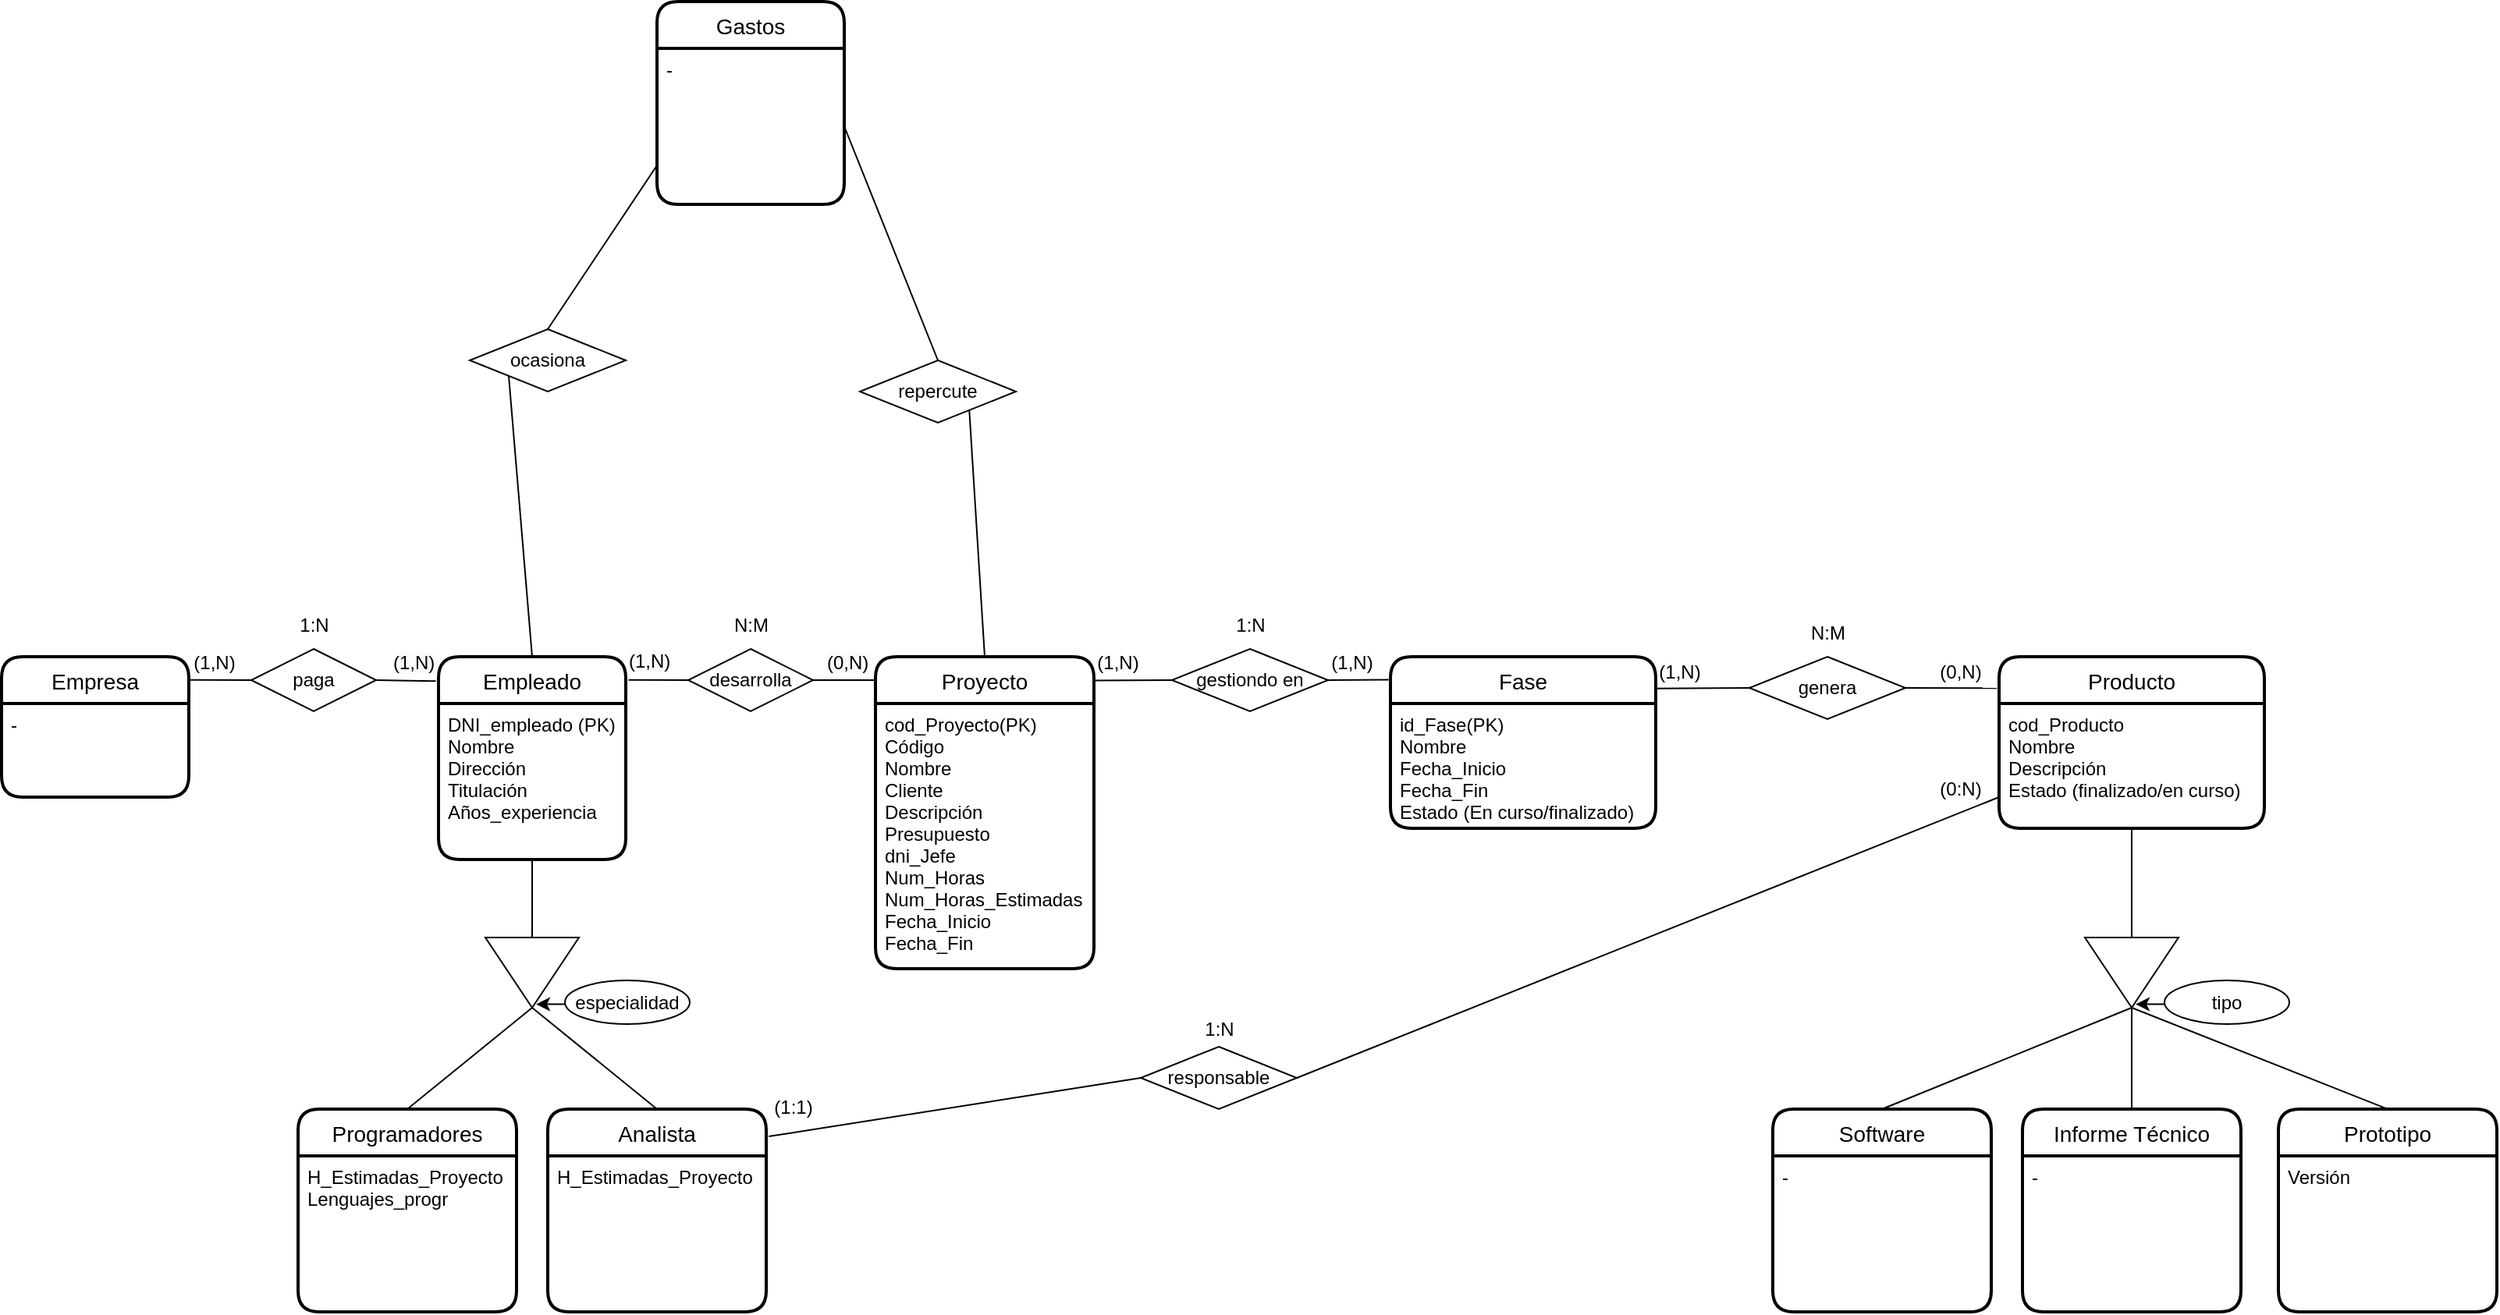 <mxfile version="22.1.18" type="device">
  <diagram id="k8IpTYmz-kyzaLdKlD21" name="Página-1">
    <mxGraphModel dx="679" dy="2674" grid="1" gridSize="10" guides="1" tooltips="1" connect="1" arrows="1" fold="1" page="1" pageScale="1" pageWidth="900" pageHeight="2000" math="0" shadow="0">
      <root>
        <mxCell id="0" />
        <mxCell id="1" parent="0" />
        <mxCell id="8LdN6Ip3QQwT2Gwx7VTm-14" value="Empresa" style="swimlane;childLayout=stackLayout;horizontal=1;startSize=30;horizontalStack=0;rounded=1;fontSize=14;fontStyle=0;strokeWidth=2;resizeParent=0;resizeLast=1;shadow=0;dashed=0;align=center;" parent="1" vertex="1">
          <mxGeometry x="40" y="120" width="120" height="90" as="geometry">
            <mxRectangle x="40" y="120" width="120" height="30" as="alternateBounds" />
          </mxGeometry>
        </mxCell>
        <mxCell id="8LdN6Ip3QQwT2Gwx7VTm-15" value="-" style="align=left;strokeColor=none;fillColor=none;spacingLeft=4;fontSize=12;verticalAlign=top;resizable=0;rotatable=0;part=1;fontStyle=0" parent="8LdN6Ip3QQwT2Gwx7VTm-14" vertex="1">
          <mxGeometry y="30" width="120" height="60" as="geometry" />
        </mxCell>
        <mxCell id="8LdN6Ip3QQwT2Gwx7VTm-16" value="desarrolla" style="shape=rhombus;perimeter=rhombusPerimeter;whiteSpace=wrap;html=1;align=center;" parent="1" vertex="1">
          <mxGeometry x="480" y="115" width="80" height="40" as="geometry" />
        </mxCell>
        <mxCell id="8LdN6Ip3QQwT2Gwx7VTm-17" value="Proyecto" style="swimlane;childLayout=stackLayout;horizontal=1;startSize=30;horizontalStack=0;rounded=1;fontSize=14;fontStyle=0;strokeWidth=2;resizeParent=0;resizeLast=1;shadow=0;dashed=0;align=center;" parent="1" vertex="1">
          <mxGeometry x="600" y="120" width="140" height="200" as="geometry">
            <mxRectangle x="600" y="120" width="120" height="30" as="alternateBounds" />
          </mxGeometry>
        </mxCell>
        <mxCell id="8LdN6Ip3QQwT2Gwx7VTm-18" value="cod_Proyecto(PK)&#xa;Código&#xa;Nombre&#xa;Cliente&#xa;Descripción&#xa;Presupuesto&#xa;dni_Jefe&#xa;Num_Horas&#xa;Num_Horas_Estimadas&#xa;Fecha_Inicio&#xa;Fecha_Fin" style="align=left;strokeColor=none;fillColor=none;spacingLeft=4;fontSize=12;verticalAlign=top;resizable=0;rotatable=0;part=1;fontStyle=0" parent="8LdN6Ip3QQwT2Gwx7VTm-17" vertex="1">
          <mxGeometry y="30" width="140" height="170" as="geometry" />
        </mxCell>
        <mxCell id="8LdN6Ip3QQwT2Gwx7VTm-19" value="gestiondo en" style="shape=rhombus;perimeter=rhombusPerimeter;whiteSpace=wrap;html=1;align=center;" parent="1" vertex="1">
          <mxGeometry x="790" y="115" width="100" height="40" as="geometry" />
        </mxCell>
        <mxCell id="8LdN6Ip3QQwT2Gwx7VTm-20" value="Fase" style="swimlane;childLayout=stackLayout;horizontal=1;startSize=30;horizontalStack=0;rounded=1;fontSize=14;fontStyle=0;strokeWidth=2;resizeParent=0;resizeLast=1;shadow=0;dashed=0;align=center;" parent="1" vertex="1">
          <mxGeometry x="930" y="120" width="170" height="110" as="geometry">
            <mxRectangle x="930" y="120" width="120" height="30" as="alternateBounds" />
          </mxGeometry>
        </mxCell>
        <mxCell id="8LdN6Ip3QQwT2Gwx7VTm-21" value="id_Fase(PK)&#xa;Nombre&#xa;Fecha_Inicio&#xa;Fecha_Fin&#xa;Estado (En curso/finalizado)" style="align=left;strokeColor=none;fillColor=none;spacingLeft=4;fontSize=12;verticalAlign=top;resizable=0;rotatable=0;part=1;fontStyle=0" parent="8LdN6Ip3QQwT2Gwx7VTm-20" vertex="1">
          <mxGeometry y="30" width="170" height="80" as="geometry" />
        </mxCell>
        <mxCell id="8LdN6Ip3QQwT2Gwx7VTm-22" value="Empleado" style="swimlane;childLayout=stackLayout;horizontal=1;startSize=30;horizontalStack=0;rounded=1;fontSize=14;fontStyle=0;strokeWidth=2;resizeParent=0;resizeLast=1;shadow=0;dashed=0;align=center;" parent="1" vertex="1">
          <mxGeometry x="320" y="120" width="120" height="130" as="geometry">
            <mxRectangle x="320" y="120" width="120" height="30" as="alternateBounds" />
          </mxGeometry>
        </mxCell>
        <mxCell id="8LdN6Ip3QQwT2Gwx7VTm-23" value="DNI_empleado (PK)&#xa;Nombre&#xa;Dirección&#xa;Titulación&#xa;Años_experiencia&#xa;" style="align=left;strokeColor=none;fillColor=none;spacingLeft=4;fontSize=12;verticalAlign=top;resizable=0;rotatable=0;part=1;fontStyle=0" parent="8LdN6Ip3QQwT2Gwx7VTm-22" vertex="1">
          <mxGeometry y="30" width="120" height="100" as="geometry" />
        </mxCell>
        <mxCell id="8LdN6Ip3QQwT2Gwx7VTm-24" value="paga" style="shape=rhombus;perimeter=rhombusPerimeter;whiteSpace=wrap;html=1;align=center;" parent="1" vertex="1">
          <mxGeometry x="200" y="115" width="80" height="40" as="geometry" />
        </mxCell>
        <mxCell id="8LdN6Ip3QQwT2Gwx7VTm-25" value="Analista" style="swimlane;childLayout=stackLayout;horizontal=1;startSize=30;horizontalStack=0;rounded=1;fontSize=14;fontStyle=0;strokeWidth=2;resizeParent=0;resizeLast=1;shadow=0;dashed=0;align=center;" parent="1" vertex="1">
          <mxGeometry x="390" y="410" width="140" height="130" as="geometry">
            <mxRectangle x="390" y="410" width="140" height="30" as="alternateBounds" />
          </mxGeometry>
        </mxCell>
        <mxCell id="8LdN6Ip3QQwT2Gwx7VTm-26" value="H_Estimadas_Proyecto" style="align=left;strokeColor=none;fillColor=none;spacingLeft=4;fontSize=12;verticalAlign=top;resizable=0;rotatable=0;part=1;fontStyle=0" parent="8LdN6Ip3QQwT2Gwx7VTm-25" vertex="1">
          <mxGeometry y="30" width="140" height="100" as="geometry" />
        </mxCell>
        <mxCell id="8LdN6Ip3QQwT2Gwx7VTm-27" value="" style="triangle;whiteSpace=wrap;html=1;rotation=90;" parent="1" vertex="1">
          <mxGeometry x="357.5" y="292.5" width="45" height="60" as="geometry" />
        </mxCell>
        <mxCell id="8LdN6Ip3QQwT2Gwx7VTm-30" value="Programadores" style="swimlane;childLayout=stackLayout;horizontal=1;startSize=30;horizontalStack=0;rounded=1;fontSize=14;fontStyle=0;strokeWidth=2;resizeParent=0;resizeLast=1;shadow=0;dashed=0;align=center;" parent="1" vertex="1">
          <mxGeometry x="230" y="410" width="140" height="130" as="geometry">
            <mxRectangle x="230" y="410" width="140" height="30" as="alternateBounds" />
          </mxGeometry>
        </mxCell>
        <mxCell id="8LdN6Ip3QQwT2Gwx7VTm-31" value="H_Estimadas_Proyecto&#xa;Lenguajes_progr" style="align=left;strokeColor=none;fillColor=none;spacingLeft=4;fontSize=12;verticalAlign=top;resizable=0;rotatable=0;part=1;fontStyle=0" parent="8LdN6Ip3QQwT2Gwx7VTm-30" vertex="1">
          <mxGeometry y="30" width="140" height="100" as="geometry" />
        </mxCell>
        <mxCell id="8LdN6Ip3QQwT2Gwx7VTm-32" value="" style="endArrow=none;html=1;entryX=1;entryY=0.5;entryDx=0;entryDy=0;exitX=0.5;exitY=0;exitDx=0;exitDy=0;" parent="1" source="8LdN6Ip3QQwT2Gwx7VTm-30" target="8LdN6Ip3QQwT2Gwx7VTm-27" edge="1">
          <mxGeometry width="50" height="50" relative="1" as="geometry">
            <mxPoint x="320" y="400" as="sourcePoint" />
            <mxPoint x="370" y="350" as="targetPoint" />
          </mxGeometry>
        </mxCell>
        <mxCell id="8LdN6Ip3QQwT2Gwx7VTm-33" value="" style="endArrow=none;html=1;entryX=1;entryY=0.5;entryDx=0;entryDy=0;exitX=0.5;exitY=0;exitDx=0;exitDy=0;" parent="1" source="8LdN6Ip3QQwT2Gwx7VTm-25" target="8LdN6Ip3QQwT2Gwx7VTm-27" edge="1">
          <mxGeometry width="50" height="50" relative="1" as="geometry">
            <mxPoint x="235" y="420.0" as="sourcePoint" />
            <mxPoint x="390" y="355.0" as="targetPoint" />
          </mxGeometry>
        </mxCell>
        <mxCell id="8LdN6Ip3QQwT2Gwx7VTm-35" value="" style="endArrow=none;html=1;entryX=0.5;entryY=1;entryDx=0;entryDy=0;" parent="1" target="8LdN6Ip3QQwT2Gwx7VTm-23" edge="1">
          <mxGeometry width="50" height="50" relative="1" as="geometry">
            <mxPoint x="380" y="300" as="sourcePoint" />
            <mxPoint x="390" y="355.0" as="targetPoint" />
          </mxGeometry>
        </mxCell>
        <mxCell id="8LdN6Ip3QQwT2Gwx7VTm-36" value="" style="endArrow=none;html=1;exitX=0;exitY=0.5;exitDx=0;exitDy=0;entryX=1.009;entryY=0.165;entryDx=0;entryDy=0;entryPerimeter=0;" parent="1" source="8LdN6Ip3QQwT2Gwx7VTm-24" target="8LdN6Ip3QQwT2Gwx7VTm-14" edge="1">
          <mxGeometry width="50" height="50" relative="1" as="geometry">
            <mxPoint x="390" y="310.0" as="sourcePoint" />
            <mxPoint x="180" y="150" as="targetPoint" />
          </mxGeometry>
        </mxCell>
        <mxCell id="8LdN6Ip3QQwT2Gwx7VTm-37" value="" style="endArrow=none;html=1;exitX=-0.014;exitY=0.12;exitDx=0;exitDy=0;entryX=1;entryY=0.5;entryDx=0;entryDy=0;exitPerimeter=0;" parent="1" source="8LdN6Ip3QQwT2Gwx7VTm-22" target="8LdN6Ip3QQwT2Gwx7VTm-24" edge="1">
          <mxGeometry width="50" height="50" relative="1" as="geometry">
            <mxPoint x="210" y="145" as="sourcePoint" />
            <mxPoint x="171.08" y="144.85" as="targetPoint" />
          </mxGeometry>
        </mxCell>
        <mxCell id="8LdN6Ip3QQwT2Gwx7VTm-38" value="" style="endArrow=none;html=1;exitX=0;exitY=0.5;exitDx=0;exitDy=0;entryX=1.015;entryY=0.114;entryDx=0;entryDy=0;entryPerimeter=0;" parent="1" source="8LdN6Ip3QQwT2Gwx7VTm-16" target="8LdN6Ip3QQwT2Gwx7VTm-22" edge="1">
          <mxGeometry width="50" height="50" relative="1" as="geometry">
            <mxPoint x="328.32" y="145.6" as="sourcePoint" />
            <mxPoint x="290" y="145" as="targetPoint" />
          </mxGeometry>
        </mxCell>
        <mxCell id="8LdN6Ip3QQwT2Gwx7VTm-39" value="" style="endArrow=none;html=1;entryX=1;entryY=0.5;entryDx=0;entryDy=0;exitX=0;exitY=0.075;exitDx=0;exitDy=0;exitPerimeter=0;" parent="1" source="8LdN6Ip3QQwT2Gwx7VTm-17" target="8LdN6Ip3QQwT2Gwx7VTm-16" edge="1">
          <mxGeometry width="50" height="50" relative="1" as="geometry">
            <mxPoint x="580" y="150" as="sourcePoint" />
            <mxPoint x="451.8" y="144.82" as="targetPoint" />
          </mxGeometry>
        </mxCell>
        <mxCell id="8LdN6Ip3QQwT2Gwx7VTm-40" value="" style="endArrow=none;html=1;entryX=1.001;entryY=0.076;entryDx=0;entryDy=0;exitX=0;exitY=0.5;exitDx=0;exitDy=0;entryPerimeter=0;" parent="1" source="8LdN6Ip3QQwT2Gwx7VTm-19" target="8LdN6Ip3QQwT2Gwx7VTm-17" edge="1">
          <mxGeometry width="50" height="50" relative="1" as="geometry">
            <mxPoint x="610" y="145" as="sourcePoint" />
            <mxPoint x="570" y="145" as="targetPoint" />
          </mxGeometry>
        </mxCell>
        <mxCell id="8LdN6Ip3QQwT2Gwx7VTm-41" value="" style="endArrow=none;html=1;entryX=-0.007;entryY=0.134;entryDx=0;entryDy=0;exitX=1;exitY=0.5;exitDx=0;exitDy=0;entryPerimeter=0;" parent="1" source="8LdN6Ip3QQwT2Gwx7VTm-19" target="8LdN6Ip3QQwT2Gwx7VTm-20" edge="1">
          <mxGeometry width="50" height="50" relative="1" as="geometry">
            <mxPoint x="800" y="145" as="sourcePoint" />
            <mxPoint x="780.14" y="145.2" as="targetPoint" />
          </mxGeometry>
        </mxCell>
        <mxCell id="Db1gikmjJNznluE9aE0J-1" value="1:N" style="text;html=1;align=center;verticalAlign=middle;resizable=0;points=[];autosize=1;strokeColor=none;fillColor=none;" vertex="1" parent="1">
          <mxGeometry x="820" y="85" width="40" height="30" as="geometry" />
        </mxCell>
        <mxCell id="Db1gikmjJNznluE9aE0J-2" value="1:N" style="text;html=1;align=center;verticalAlign=middle;resizable=0;points=[];autosize=1;strokeColor=none;fillColor=none;" vertex="1" parent="1">
          <mxGeometry x="220" y="85" width="40" height="30" as="geometry" />
        </mxCell>
        <mxCell id="Db1gikmjJNznluE9aE0J-3" value="N:M" style="text;html=1;align=center;verticalAlign=middle;resizable=0;points=[];autosize=1;strokeColor=none;fillColor=none;" vertex="1" parent="1">
          <mxGeometry x="495" y="85" width="50" height="30" as="geometry" />
        </mxCell>
        <mxCell id="Db1gikmjJNznluE9aE0J-4" value="(1,N)" style="text;html=1;align=center;verticalAlign=middle;resizable=0;points=[];autosize=1;strokeColor=none;fillColor=none;" vertex="1" parent="1">
          <mxGeometry x="151" y="109" width="50" height="30" as="geometry" />
        </mxCell>
        <mxCell id="Db1gikmjJNznluE9aE0J-5" value="&lt;span style=&quot;color: rgb(0, 0, 0); font-family: Helvetica; font-size: 12px; font-style: normal; font-variant-ligatures: normal; font-variant-caps: normal; font-weight: 400; letter-spacing: normal; orphans: 2; text-align: center; text-indent: 0px; text-transform: none; widows: 2; word-spacing: 0px; -webkit-text-stroke-width: 0px; background-color: rgb(251, 251, 251); text-decoration-thickness: initial; text-decoration-style: initial; text-decoration-color: initial; float: none; display: inline !important;&quot;&gt;(1,N)&lt;/span&gt;" style="text;whiteSpace=wrap;html=1;" vertex="1" parent="1">
          <mxGeometry x="289" y="110" width="31" height="40" as="geometry" />
        </mxCell>
        <mxCell id="Db1gikmjJNznluE9aE0J-6" value="&lt;span style=&quot;color: rgb(0, 0, 0); font-family: Helvetica; font-size: 12px; font-style: normal; font-variant-ligatures: normal; font-variant-caps: normal; font-weight: 400; letter-spacing: normal; orphans: 2; text-align: center; text-indent: 0px; text-transform: none; widows: 2; word-spacing: 0px; -webkit-text-stroke-width: 0px; background-color: rgb(251, 251, 251); text-decoration-thickness: initial; text-decoration-style: initial; text-decoration-color: initial; float: none; display: inline !important;&quot;&gt;(1,N)&lt;/span&gt;" style="text;whiteSpace=wrap;html=1;" vertex="1" parent="1">
          <mxGeometry x="440" y="109" width="60" height="40" as="geometry" />
        </mxCell>
        <mxCell id="Db1gikmjJNznluE9aE0J-7" value="&lt;span style=&quot;color: rgb(0, 0, 0); font-family: Helvetica; font-size: 12px; font-style: normal; font-variant-ligatures: normal; font-variant-caps: normal; font-weight: 400; letter-spacing: normal; orphans: 2; text-align: center; text-indent: 0px; text-transform: none; widows: 2; word-spacing: 0px; -webkit-text-stroke-width: 0px; background-color: rgb(251, 251, 251); text-decoration-thickness: initial; text-decoration-style: initial; text-decoration-color: initial; float: none; display: inline !important;&quot;&gt;(0,N)&lt;/span&gt;" style="text;whiteSpace=wrap;html=1;" vertex="1" parent="1">
          <mxGeometry x="567" y="110" width="33" height="20" as="geometry" />
        </mxCell>
        <mxCell id="Db1gikmjJNznluE9aE0J-8" value="(1,N)" style="text;html=1;align=center;verticalAlign=middle;resizable=0;points=[];autosize=1;strokeColor=none;fillColor=none;" vertex="1" parent="1">
          <mxGeometry x="730" y="109" width="50" height="30" as="geometry" />
        </mxCell>
        <mxCell id="Db1gikmjJNznluE9aE0J-10" value="(1,N)" style="text;html=1;align=center;verticalAlign=middle;resizable=0;points=[];autosize=1;strokeColor=none;fillColor=none;" vertex="1" parent="1">
          <mxGeometry x="880" y="109" width="50" height="30" as="geometry" />
        </mxCell>
        <mxCell id="Db1gikmjJNznluE9aE0J-12" style="edgeStyle=orthogonalEdgeStyle;rounded=0;orthogonalLoop=1;jettySize=auto;html=1;entryX=0.951;entryY=0.458;entryDx=0;entryDy=0;entryPerimeter=0;" edge="1" parent="1" target="8LdN6Ip3QQwT2Gwx7VTm-27">
          <mxGeometry relative="1" as="geometry">
            <mxPoint x="390" y="344.0" as="targetPoint" />
            <mxPoint x="450" y="332.5" as="sourcePoint" />
            <Array as="points">
              <mxPoint x="450" y="340" />
              <mxPoint x="430" y="340" />
              <mxPoint x="430" y="343" />
            </Array>
          </mxGeometry>
        </mxCell>
        <mxCell id="Db1gikmjJNznluE9aE0J-11" value="especialidad" style="ellipse;whiteSpace=wrap;html=1;" vertex="1" parent="1">
          <mxGeometry x="401" y="327.5" width="80" height="28" as="geometry" />
        </mxCell>
        <mxCell id="Db1gikmjJNznluE9aE0J-13" value="genera" style="shape=rhombus;perimeter=rhombusPerimeter;whiteSpace=wrap;html=1;align=center;" vertex="1" parent="1">
          <mxGeometry x="1160" y="120" width="100" height="40" as="geometry" />
        </mxCell>
        <mxCell id="Db1gikmjJNznluE9aE0J-14" value="Producto" style="swimlane;childLayout=stackLayout;horizontal=1;startSize=30;horizontalStack=0;rounded=1;fontSize=14;fontStyle=0;strokeWidth=2;resizeParent=0;resizeLast=1;shadow=0;dashed=0;align=center;" vertex="1" parent="1">
          <mxGeometry x="1320" y="120" width="170" height="110" as="geometry">
            <mxRectangle x="1320" y="120" width="170" height="30" as="alternateBounds" />
          </mxGeometry>
        </mxCell>
        <mxCell id="Db1gikmjJNznluE9aE0J-15" value="cod_Producto&#xa;Nombre&#xa;Descripción&#xa;Estado (finalizado/en curso)" style="align=left;strokeColor=none;fillColor=none;spacingLeft=4;fontSize=12;verticalAlign=top;resizable=0;rotatable=0;part=1;fontStyle=0" vertex="1" parent="Db1gikmjJNznluE9aE0J-14">
          <mxGeometry y="30" width="170" height="80" as="geometry" />
        </mxCell>
        <mxCell id="Db1gikmjJNznluE9aE0J-16" value="N:M" style="text;html=1;align=center;verticalAlign=middle;resizable=0;points=[];autosize=1;strokeColor=none;fillColor=none;" vertex="1" parent="1">
          <mxGeometry x="1185" y="90" width="50" height="30" as="geometry" />
        </mxCell>
        <mxCell id="Db1gikmjJNznluE9aE0J-17" value="(1,N)" style="text;html=1;align=center;verticalAlign=middle;resizable=0;points=[];autosize=1;strokeColor=none;fillColor=none;" vertex="1" parent="1">
          <mxGeometry x="1090" y="115" width="50" height="30" as="geometry" />
        </mxCell>
        <mxCell id="Db1gikmjJNznluE9aE0J-19" value="" style="endArrow=none;html=1;entryX=0;entryY=0.5;entryDx=0;entryDy=0;exitX=0.995;exitY=0.185;exitDx=0;exitDy=0;exitPerimeter=0;" edge="1" parent="1" source="8LdN6Ip3QQwT2Gwx7VTm-20" target="Db1gikmjJNznluE9aE0J-13">
          <mxGeometry width="50" height="50" relative="1" as="geometry">
            <mxPoint x="1110" y="150" as="sourcePoint" />
            <mxPoint x="750" y="145" as="targetPoint" />
          </mxGeometry>
        </mxCell>
        <mxCell id="Db1gikmjJNznluE9aE0J-20" value="" style="endArrow=none;html=1;exitX=1;exitY=0.5;exitDx=0;exitDy=0;entryX=0.972;entryY=0.838;entryDx=0;entryDy=0;entryPerimeter=0;" edge="1" parent="1" source="Db1gikmjJNznluE9aE0J-13" target="Db1gikmjJNznluE9aE0J-21">
          <mxGeometry width="50" height="50" relative="1" as="geometry">
            <mxPoint x="1230.556" y="170" as="sourcePoint" />
            <mxPoint x="1310" y="140" as="targetPoint" />
          </mxGeometry>
        </mxCell>
        <mxCell id="Db1gikmjJNznluE9aE0J-21" value="(0,N)" style="text;html=1;align=center;verticalAlign=middle;resizable=0;points=[];autosize=1;strokeColor=none;fillColor=none;" vertex="1" parent="1">
          <mxGeometry x="1270" y="115" width="50" height="30" as="geometry" />
        </mxCell>
        <mxCell id="Db1gikmjJNznluE9aE0J-24" value="Informe Técnico" style="swimlane;childLayout=stackLayout;horizontal=1;startSize=30;horizontalStack=0;rounded=1;fontSize=14;fontStyle=0;strokeWidth=2;resizeParent=0;resizeLast=1;shadow=0;dashed=0;align=center;" vertex="1" parent="1">
          <mxGeometry x="1335" y="410" width="140" height="130" as="geometry">
            <mxRectangle x="390" y="410" width="140" height="30" as="alternateBounds" />
          </mxGeometry>
        </mxCell>
        <mxCell id="Db1gikmjJNznluE9aE0J-25" value="-" style="align=left;strokeColor=none;fillColor=none;spacingLeft=4;fontSize=12;verticalAlign=top;resizable=0;rotatable=0;part=1;fontStyle=0" vertex="1" parent="Db1gikmjJNznluE9aE0J-24">
          <mxGeometry y="30" width="140" height="100" as="geometry" />
        </mxCell>
        <mxCell id="Db1gikmjJNznluE9aE0J-26" value="" style="triangle;whiteSpace=wrap;html=1;rotation=90;" vertex="1" parent="1">
          <mxGeometry x="1382.5" y="292.5" width="45" height="60" as="geometry" />
        </mxCell>
        <mxCell id="Db1gikmjJNznluE9aE0J-27" value="Software" style="swimlane;childLayout=stackLayout;horizontal=1;startSize=30;horizontalStack=0;rounded=1;fontSize=14;fontStyle=0;strokeWidth=2;resizeParent=0;resizeLast=1;shadow=0;dashed=0;align=center;" vertex="1" parent="1">
          <mxGeometry x="1175" y="410" width="140" height="130" as="geometry">
            <mxRectangle x="230" y="410" width="140" height="30" as="alternateBounds" />
          </mxGeometry>
        </mxCell>
        <mxCell id="Db1gikmjJNznluE9aE0J-28" value="-" style="align=left;strokeColor=none;fillColor=none;spacingLeft=4;fontSize=12;verticalAlign=top;resizable=0;rotatable=0;part=1;fontStyle=0" vertex="1" parent="Db1gikmjJNznluE9aE0J-27">
          <mxGeometry y="30" width="140" height="100" as="geometry" />
        </mxCell>
        <mxCell id="Db1gikmjJNznluE9aE0J-29" value="" style="endArrow=none;html=1;entryX=1;entryY=0.5;entryDx=0;entryDy=0;exitX=0.5;exitY=0;exitDx=0;exitDy=0;" edge="1" parent="1" source="Db1gikmjJNznluE9aE0J-27" target="Db1gikmjJNznluE9aE0J-26">
          <mxGeometry width="50" height="50" relative="1" as="geometry">
            <mxPoint x="1345" y="400" as="sourcePoint" />
            <mxPoint x="1395" y="350" as="targetPoint" />
          </mxGeometry>
        </mxCell>
        <mxCell id="Db1gikmjJNznluE9aE0J-30" value="" style="endArrow=none;html=1;entryX=1;entryY=0.5;entryDx=0;entryDy=0;exitX=0.5;exitY=0;exitDx=0;exitDy=0;" edge="1" parent="1" source="Db1gikmjJNznluE9aE0J-24" target="Db1gikmjJNznluE9aE0J-26">
          <mxGeometry width="50" height="50" relative="1" as="geometry">
            <mxPoint x="1260" y="420.0" as="sourcePoint" />
            <mxPoint x="1415" y="355.0" as="targetPoint" />
          </mxGeometry>
        </mxCell>
        <mxCell id="Db1gikmjJNznluE9aE0J-31" style="edgeStyle=orthogonalEdgeStyle;rounded=0;orthogonalLoop=1;jettySize=auto;html=1;entryX=0.951;entryY=0.458;entryDx=0;entryDy=0;entryPerimeter=0;" edge="1" parent="1" target="Db1gikmjJNznluE9aE0J-26">
          <mxGeometry relative="1" as="geometry">
            <mxPoint x="1415" y="344.0" as="targetPoint" />
            <mxPoint x="1475" y="332.5" as="sourcePoint" />
            <Array as="points">
              <mxPoint x="1475" y="340" />
              <mxPoint x="1455" y="340" />
              <mxPoint x="1455" y="343" />
            </Array>
          </mxGeometry>
        </mxCell>
        <mxCell id="Db1gikmjJNznluE9aE0J-32" value="tipo" style="ellipse;whiteSpace=wrap;html=1;" vertex="1" parent="1">
          <mxGeometry x="1426" y="327.5" width="80" height="28" as="geometry" />
        </mxCell>
        <mxCell id="Db1gikmjJNznluE9aE0J-33" value="" style="endArrow=none;html=1;entryX=0;entryY=0.5;entryDx=0;entryDy=0;exitX=0.5;exitY=1;exitDx=0;exitDy=0;" edge="1" parent="1" source="Db1gikmjJNznluE9aE0J-15" target="Db1gikmjJNznluE9aE0J-26">
          <mxGeometry width="50" height="50" relative="1" as="geometry">
            <mxPoint x="1335" y="420" as="sourcePoint" />
            <mxPoint x="1415" y="355" as="targetPoint" />
          </mxGeometry>
        </mxCell>
        <mxCell id="Db1gikmjJNznluE9aE0J-34" value="Prototipo" style="swimlane;childLayout=stackLayout;horizontal=1;startSize=30;horizontalStack=0;rounded=1;fontSize=14;fontStyle=0;strokeWidth=2;resizeParent=0;resizeLast=1;shadow=0;dashed=0;align=center;" vertex="1" parent="1">
          <mxGeometry x="1499" y="410" width="140" height="130" as="geometry">
            <mxRectangle x="390" y="410" width="140" height="30" as="alternateBounds" />
          </mxGeometry>
        </mxCell>
        <mxCell id="Db1gikmjJNznluE9aE0J-35" value="Versión" style="align=left;strokeColor=none;fillColor=none;spacingLeft=4;fontSize=12;verticalAlign=top;resizable=0;rotatable=0;part=1;fontStyle=0" vertex="1" parent="Db1gikmjJNznluE9aE0J-34">
          <mxGeometry y="30" width="140" height="100" as="geometry" />
        </mxCell>
        <mxCell id="Db1gikmjJNznluE9aE0J-46" value="" style="endArrow=none;html=1;entryX=1;entryY=0.5;entryDx=0;entryDy=0;exitX=0.5;exitY=0;exitDx=0;exitDy=0;" edge="1" parent="1" source="Db1gikmjJNznluE9aE0J-34" target="Db1gikmjJNznluE9aE0J-26">
          <mxGeometry width="50" height="50" relative="1" as="geometry">
            <mxPoint x="1415" y="420" as="sourcePoint" />
            <mxPoint x="1415" y="355" as="targetPoint" />
          </mxGeometry>
        </mxCell>
        <mxCell id="Db1gikmjJNznluE9aE0J-47" value="" style="endArrow=none;html=1;entryX=0;entryY=0.75;entryDx=0;entryDy=0;exitX=1;exitY=0.5;exitDx=0;exitDy=0;" edge="1" parent="1" source="Db1gikmjJNznluE9aE0J-49" target="Db1gikmjJNznluE9aE0J-15">
          <mxGeometry width="50" height="50" relative="1" as="geometry">
            <mxPoint x="840" y="450" as="sourcePoint" />
            <mxPoint x="1425" y="365" as="targetPoint" />
          </mxGeometry>
        </mxCell>
        <mxCell id="Db1gikmjJNznluE9aE0J-49" value="responsable" style="shape=rhombus;perimeter=rhombusPerimeter;whiteSpace=wrap;html=1;align=center;" vertex="1" parent="1">
          <mxGeometry x="770" y="370" width="100" height="40" as="geometry" />
        </mxCell>
        <mxCell id="Db1gikmjJNznluE9aE0J-50" value="" style="endArrow=none;html=1;entryX=0;entryY=0.5;entryDx=0;entryDy=0;exitX=1.011;exitY=0.135;exitDx=0;exitDy=0;exitPerimeter=0;" edge="1" parent="1" source="8LdN6Ip3QQwT2Gwx7VTm-25" target="Db1gikmjJNznluE9aE0J-49">
          <mxGeometry width="50" height="50" relative="1" as="geometry">
            <mxPoint x="880" y="400" as="sourcePoint" />
            <mxPoint x="1330" y="220" as="targetPoint" />
          </mxGeometry>
        </mxCell>
        <mxCell id="Db1gikmjJNznluE9aE0J-51" value="1:N" style="text;html=1;align=center;verticalAlign=middle;resizable=0;points=[];autosize=1;strokeColor=none;fillColor=none;" vertex="1" parent="1">
          <mxGeometry x="800" y="344" width="40" height="30" as="geometry" />
        </mxCell>
        <mxCell id="Db1gikmjJNznluE9aE0J-52" value="(1:1)" style="text;html=1;align=center;verticalAlign=middle;resizable=0;points=[];autosize=1;strokeColor=none;fillColor=none;" vertex="1" parent="1">
          <mxGeometry x="522" y="394" width="50" height="30" as="geometry" />
        </mxCell>
        <mxCell id="Db1gikmjJNznluE9aE0J-53" value="(0:N)" style="text;html=1;align=center;verticalAlign=middle;resizable=0;points=[];autosize=1;strokeColor=none;fillColor=none;" vertex="1" parent="1">
          <mxGeometry x="1270" y="190" width="50" height="30" as="geometry" />
        </mxCell>
        <mxCell id="Db1gikmjJNznluE9aE0J-54" value="ocasiona" style="shape=rhombus;perimeter=rhombusPerimeter;whiteSpace=wrap;html=1;align=center;" vertex="1" parent="1">
          <mxGeometry x="340" y="-90" width="100" height="40" as="geometry" />
        </mxCell>
        <mxCell id="Db1gikmjJNznluE9aE0J-55" value="" style="endArrow=none;html=1;exitX=0.5;exitY=0;exitDx=0;exitDy=0;entryX=0;entryY=1;entryDx=0;entryDy=0;" edge="1" parent="1" source="8LdN6Ip3QQwT2Gwx7VTm-22" target="Db1gikmjJNznluE9aE0J-54">
          <mxGeometry width="50" height="50" relative="1" as="geometry">
            <mxPoint x="390" y="310" as="sourcePoint" />
            <mxPoint x="470" y="20" as="targetPoint" />
          </mxGeometry>
        </mxCell>
        <mxCell id="Db1gikmjJNznluE9aE0J-56" value="" style="endArrow=none;html=1;exitX=0.5;exitY=0;exitDx=0;exitDy=0;" edge="1" parent="1" source="8LdN6Ip3QQwT2Gwx7VTm-17">
          <mxGeometry width="50" height="50" relative="1" as="geometry">
            <mxPoint x="390" y="130" as="sourcePoint" />
            <mxPoint x="660" y="-40" as="targetPoint" />
          </mxGeometry>
        </mxCell>
        <mxCell id="Db1gikmjJNznluE9aE0J-57" value="" style="endArrow=none;html=1;entryX=0.5;entryY=0;entryDx=0;entryDy=0;exitX=0;exitY=0.75;exitDx=0;exitDy=0;" edge="1" parent="1" source="Db1gikmjJNznluE9aE0J-59" target="Db1gikmjJNznluE9aE0J-54">
          <mxGeometry width="50" height="50" relative="1" as="geometry">
            <mxPoint x="520" y="-200" as="sourcePoint" />
            <mxPoint x="530" as="targetPoint" />
          </mxGeometry>
        </mxCell>
        <mxCell id="Db1gikmjJNznluE9aE0J-58" value="Gastos" style="swimlane;childLayout=stackLayout;horizontal=1;startSize=30;horizontalStack=0;rounded=1;fontSize=14;fontStyle=0;strokeWidth=2;resizeParent=0;resizeLast=1;shadow=0;dashed=0;align=center;" vertex="1" parent="1">
          <mxGeometry x="460" y="-300" width="120" height="130" as="geometry">
            <mxRectangle x="460" y="-300" width="120" height="30" as="alternateBounds" />
          </mxGeometry>
        </mxCell>
        <mxCell id="Db1gikmjJNznluE9aE0J-59" value="-" style="align=left;strokeColor=none;fillColor=none;spacingLeft=4;fontSize=12;verticalAlign=top;resizable=0;rotatable=0;part=1;fontStyle=0" vertex="1" parent="Db1gikmjJNznluE9aE0J-58">
          <mxGeometry y="30" width="120" height="100" as="geometry" />
        </mxCell>
        <mxCell id="Db1gikmjJNznluE9aE0J-61" value="repercute" style="shape=rhombus;perimeter=rhombusPerimeter;whiteSpace=wrap;html=1;align=center;" vertex="1" parent="1">
          <mxGeometry x="590" y="-70" width="100" height="40" as="geometry" />
        </mxCell>
        <mxCell id="Db1gikmjJNznluE9aE0J-62" value="" style="endArrow=none;html=1;entryX=0.5;entryY=0;entryDx=0;entryDy=0;exitX=1;exitY=0.5;exitDx=0;exitDy=0;" edge="1" parent="1" source="Db1gikmjJNznluE9aE0J-59" target="Db1gikmjJNznluE9aE0J-61">
          <mxGeometry width="50" height="50" relative="1" as="geometry">
            <mxPoint x="530" y="-160" as="sourcePoint" />
            <mxPoint x="520" y="-50" as="targetPoint" />
          </mxGeometry>
        </mxCell>
      </root>
    </mxGraphModel>
  </diagram>
</mxfile>
